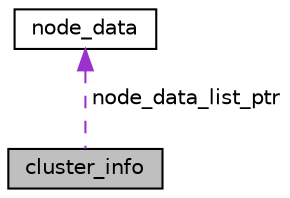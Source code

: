 digraph "cluster_info"
{
  edge [fontname="Helvetica",fontsize="10",labelfontname="Helvetica",labelfontsize="10"];
  node [fontname="Helvetica",fontsize="10",shape=record];
  Node1 [label="cluster_info",height=0.2,width=0.4,color="black", fillcolor="grey75", style="filled", fontcolor="black"];
  Node2 -> Node1 [dir="back",color="darkorchid3",fontsize="10",style="dashed",label=" node_data_list_ptr" ,fontname="Helvetica"];
  Node2 [label="node_data",height=0.2,width=0.4,color="black", fillcolor="white", style="filled",URL="$structnode__data.html"];
}
